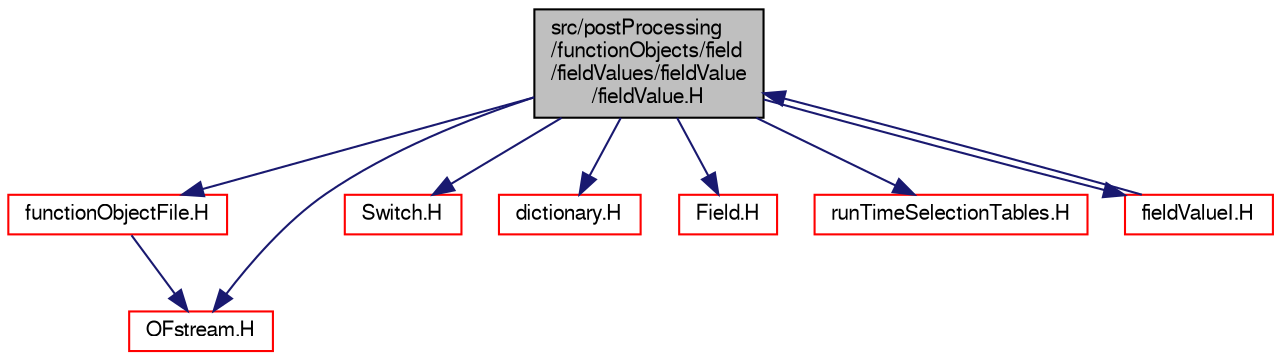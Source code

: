 digraph "src/postProcessing/functionObjects/field/fieldValues/fieldValue/fieldValue.H"
{
  bgcolor="transparent";
  edge [fontname="FreeSans",fontsize="10",labelfontname="FreeSans",labelfontsize="10"];
  node [fontname="FreeSans",fontsize="10",shape=record];
  Node0 [label="src/postProcessing\l/functionObjects/field\l/fieldValues/fieldValue\l/fieldValue.H",height=0.2,width=0.4,color="black", fillcolor="grey75", style="filled", fontcolor="black"];
  Node0 -> Node1 [color="midnightblue",fontsize="10",style="solid",fontname="FreeSans"];
  Node1 [label="functionObjectFile.H",height=0.2,width=0.4,color="red",URL="$a08954.html"];
  Node1 -> Node75 [color="midnightblue",fontsize="10",style="solid",fontname="FreeSans"];
  Node75 [label="OFstream.H",height=0.2,width=0.4,color="red",URL="$a09065.html"];
  Node0 -> Node89 [color="midnightblue",fontsize="10",style="solid",fontname="FreeSans"];
  Node89 [label="Switch.H",height=0.2,width=0.4,color="red",URL="$a12158.html"];
  Node0 -> Node75 [color="midnightblue",fontsize="10",style="solid",fontname="FreeSans"];
  Node0 -> Node90 [color="midnightblue",fontsize="10",style="solid",fontname="FreeSans"];
  Node90 [label="dictionary.H",height=0.2,width=0.4,color="red",URL="$a08804.html"];
  Node0 -> Node101 [color="midnightblue",fontsize="10",style="solid",fontname="FreeSans"];
  Node101 [label="Field.H",height=0.2,width=0.4,color="red",URL="$a09575.html"];
  Node0 -> Node87 [color="midnightblue",fontsize="10",style="solid",fontname="FreeSans"];
  Node87 [label="runTimeSelectionTables.H",height=0.2,width=0.4,color="red",URL="$a09266.html",tooltip="Macros to ease declaration of run-time selection tables. "];
  Node0 -> Node120 [color="midnightblue",fontsize="10",style="solid",fontname="FreeSans"];
  Node120 [label="fieldValueI.H",height=0.2,width=0.4,color="red",URL="$a13316.html"];
  Node120 -> Node0 [color="midnightblue",fontsize="10",style="solid",fontname="FreeSans"];
}
